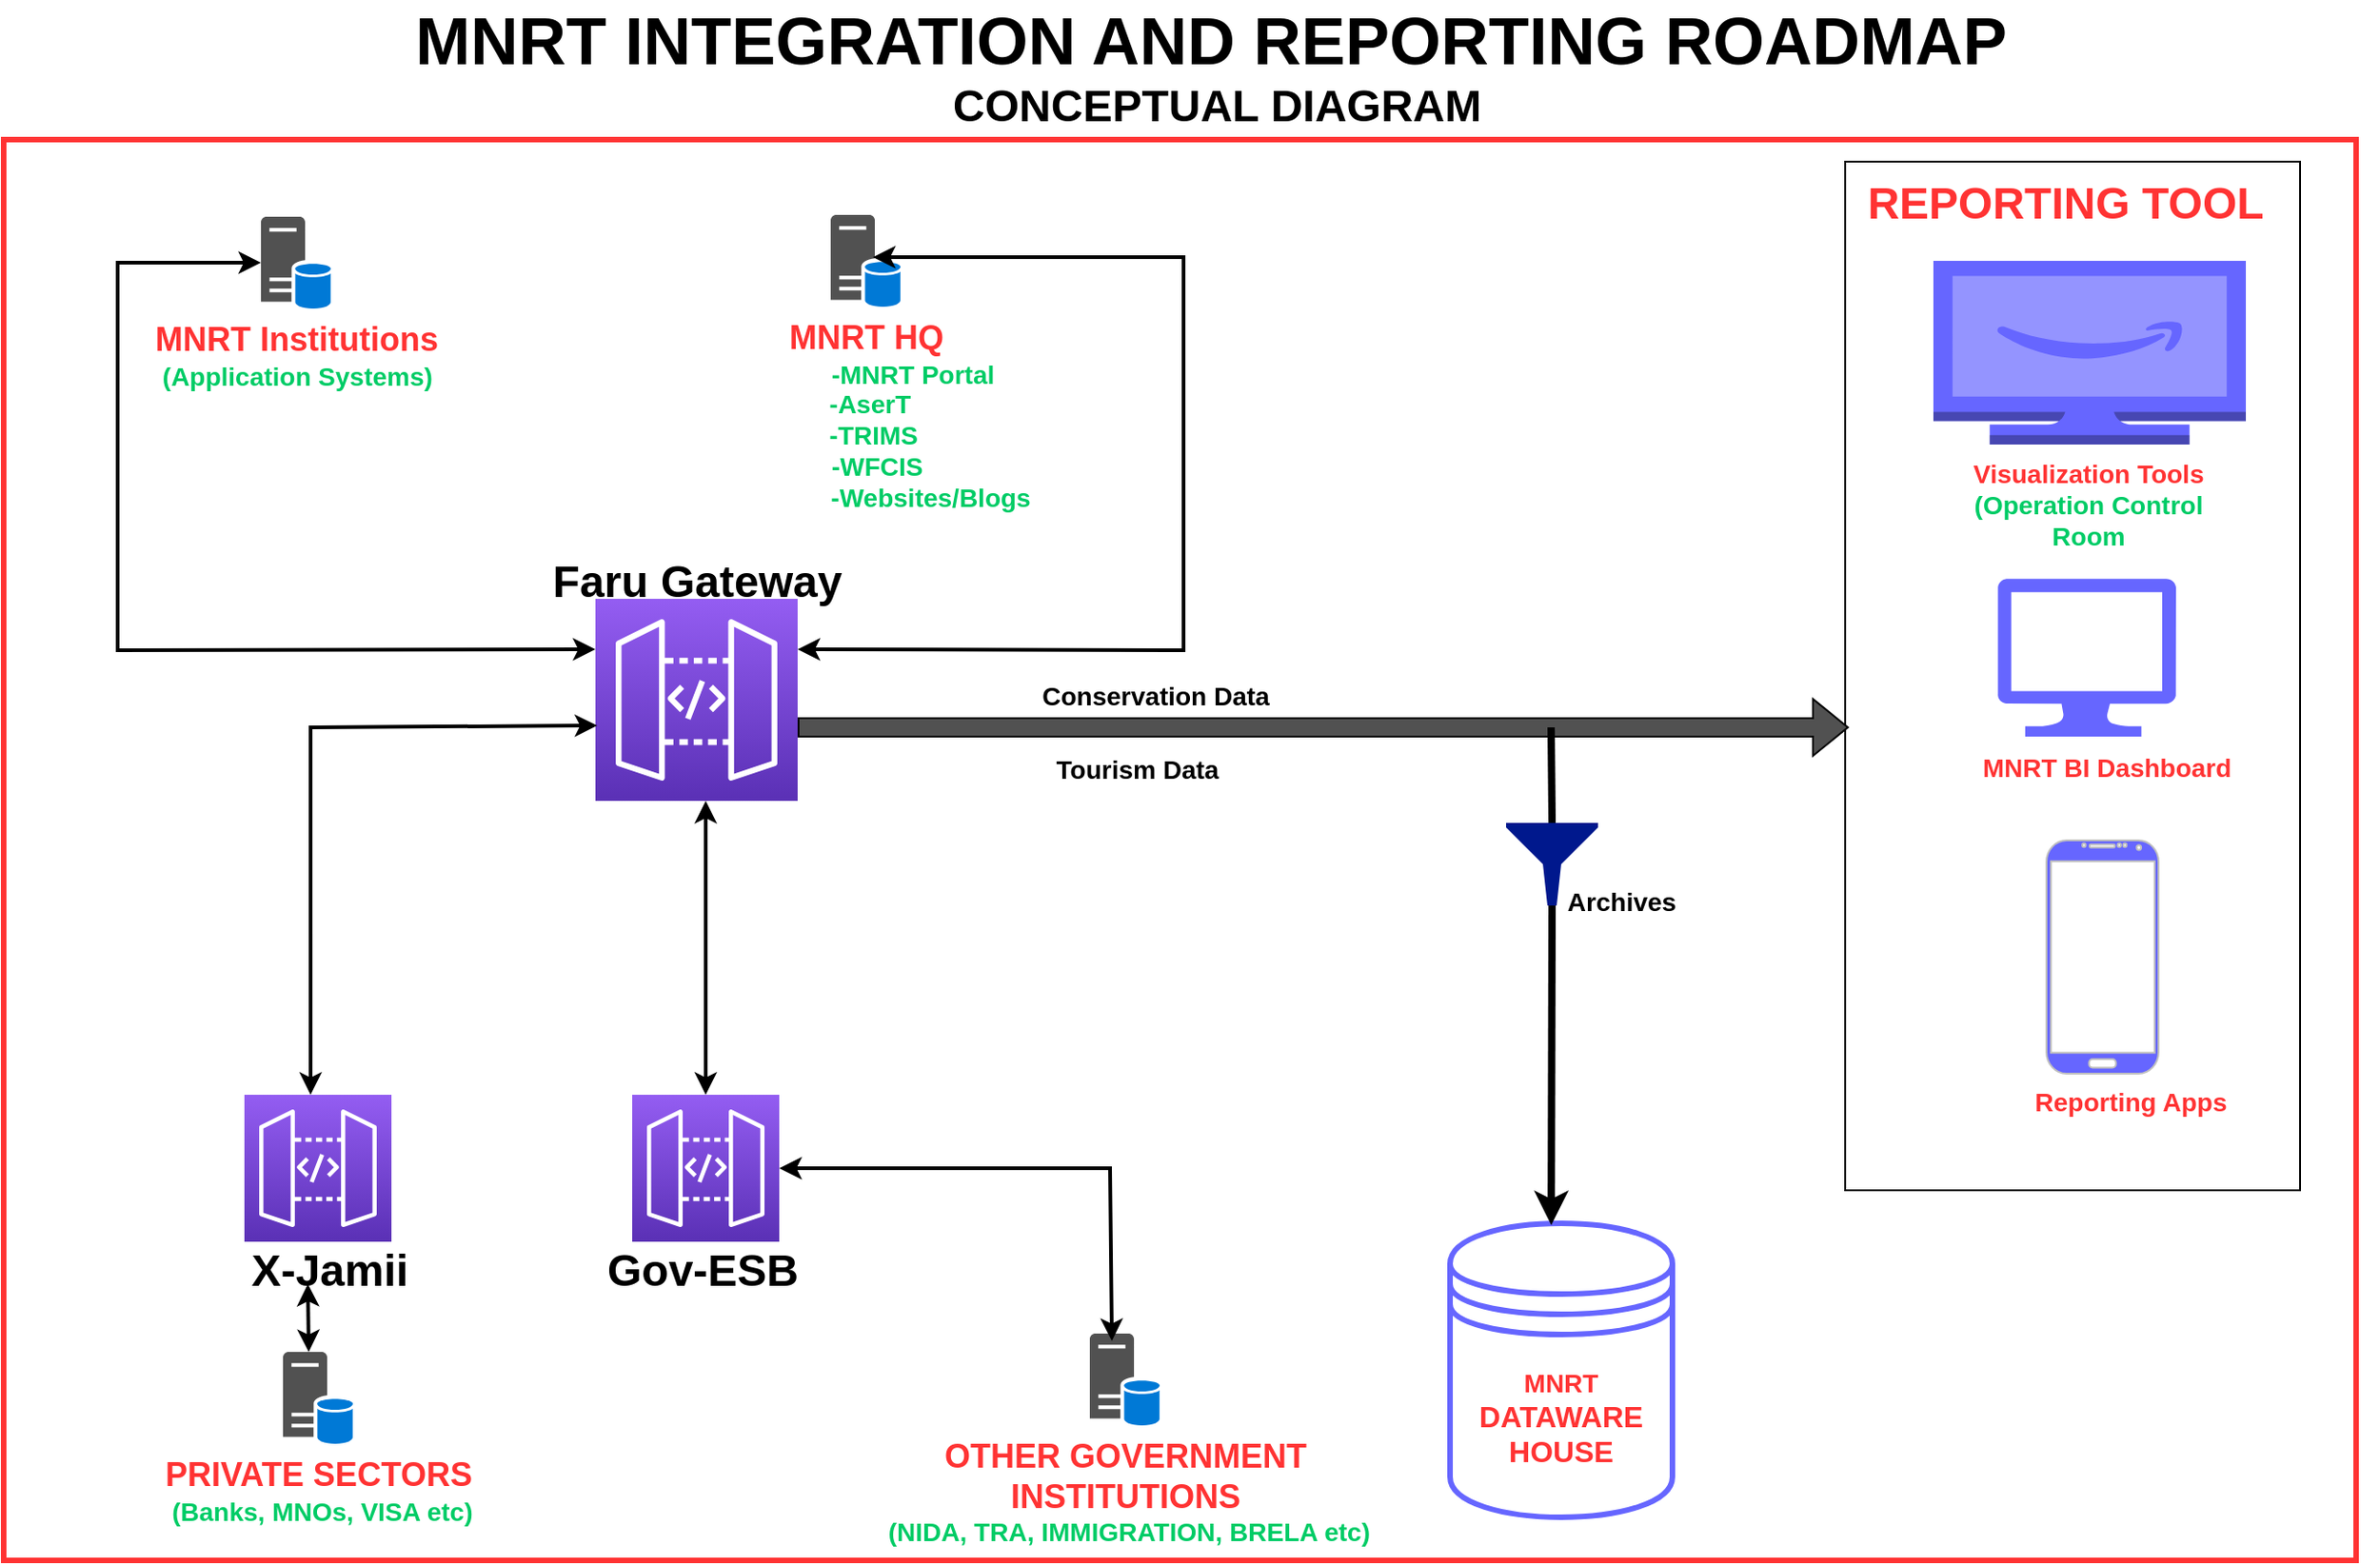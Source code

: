 <mxfile version="24.7.17">
  <diagram name="Page-1" id="alDKycs5oU3pcxEAZStF">
    <mxGraphModel dx="3120" dy="893" grid="1" gridSize="10" guides="1" tooltips="1" connect="1" arrows="1" fold="1" page="1" pageScale="1" pageWidth="850" pageHeight="1100" math="0" shadow="0">
      <root>
        <mxCell id="0" />
        <mxCell id="1" parent="0" />
        <mxCell id="bv6qjs0hTHORihQvAECl-1" value="" style="rounded=0;whiteSpace=wrap;html=1;strokeColor=#FF3333;dashed=2;fillColor=none;strokeWidth=3;" parent="1" vertex="1">
          <mxGeometry x="-1602" y="120" width="1280" height="773.5" as="geometry" />
        </mxCell>
        <mxCell id="4XTPGP9FqWyqA6gIsmBm-15" value="" style="rounded=0;whiteSpace=wrap;html=1;" parent="1" vertex="1">
          <mxGeometry x="-600" y="132" width="247.5" height="560" as="geometry" />
        </mxCell>
        <mxCell id="bv6qjs0hTHORihQvAECl-8" value="" style="sketch=0;points=[[0,0,0,0,0],[0,0.25,0,0,0],[0,0.5,0,0,0],[0,0.75,0,0,0],[0,1,0,0,0],[0.25,0,0,0,0],[0.25,1,0,0,0],[0.5,0,0,0,0],[0.5,1,0,0,0],[0.75,0,0,0,0],[0.75,1,0,0,0],[1,0,0,0,0],[1,0.25,0,0,0],[1,0.5,0,0,0],[1,0.75,0,0,0],[1,1,0,0,0]];outlineConnect=0;fontColor=#232F3E;gradientColor=#945DF2;gradientDirection=north;fillColor=#5A30B5;strokeColor=#ffffff;dashed=0;verticalLabelPosition=top;verticalAlign=top;align=center;html=1;fontSize=12;fontStyle=0;aspect=fixed;shape=mxgraph.aws4.resourceIcon;resIcon=mxgraph.aws4.api_gateway;" parent="1" vertex="1">
          <mxGeometry x="-1280" y="370" width="110" height="110" as="geometry" />
        </mxCell>
        <mxCell id="bv6qjs0hTHORihQvAECl-11" value="" style="verticalLabelPosition=bottom;html=1;verticalAlign=top;align=center;strokeColor=none;fillColor=#6666FF;shape=mxgraph.azure.computer;pointerEvents=1;" parent="1" vertex="1">
          <mxGeometry x="-517" y="359" width="97" height="86" as="geometry" />
        </mxCell>
        <mxCell id="bv6qjs0hTHORihQvAECl-20" value="" style="shape=image;html=1;verticalAlign=top;verticalLabelPosition=bottom;labelBackgroundColor=#ffffff;imageAspect=0;aspect=fixed;image=https://cdn0.iconfinder.com/data/icons/business-startup-10/50/60-128.png" parent="1" vertex="1">
          <mxGeometry x="-497" y="365" width="58" height="58" as="geometry" />
        </mxCell>
        <mxCell id="bv6qjs0hTHORihQvAECl-27" value="&lt;div&gt;&lt;font style=&quot;font-size: 14px;&quot;&gt;&lt;b&gt;&lt;font color=&quot;#ff3333&quot;&gt;MNRT&lt;/font&gt;&lt;/b&gt;&lt;/font&gt;&lt;/div&gt;&lt;div&gt;&lt;font size=&quot;3&quot; color=&quot;#ff3333&quot;&gt;&lt;b&gt;DATAWARE HOUSE&lt;/b&gt;&lt;br&gt;&lt;/font&gt;&lt;/div&gt;" style="shape=datastore;whiteSpace=wrap;html=1;strokeWidth=3;strokeColor=#6666FF;" parent="1" vertex="1">
          <mxGeometry x="-815" y="710" width="121" height="160" as="geometry" />
        </mxCell>
        <mxCell id="bv6qjs0hTHORihQvAECl-29" value="&lt;div&gt;&lt;b&gt;&lt;font style=&quot;font-size: 18px;&quot; color=&quot;#ff3333&quot;&gt;MNRT Institutions&lt;br&gt;&lt;/font&gt;&lt;/b&gt;&lt;/div&gt;&lt;div align=&quot;left&quot;&gt;&lt;b&gt;&lt;font style=&quot;font-size: 14px;&quot; color=&quot;#00cc66&quot;&gt;&amp;nbsp;(Application Systems)&lt;br&gt;&lt;/font&gt;&lt;/b&gt;&lt;/div&gt;" style="sketch=0;pointerEvents=1;shadow=0;dashed=0;html=1;strokeColor=none;labelPosition=center;verticalLabelPosition=bottom;verticalAlign=top;align=center;fillColor=#515151;shape=mxgraph.mscae.system_center.primary_site" parent="1" vertex="1">
          <mxGeometry x="-1462" y="162" width="38" height="50" as="geometry" />
        </mxCell>
        <mxCell id="1rtqqvMdxupV1CVTJnT_-3" value="&lt;b&gt;&lt;font style=&quot;font-size: 24px;&quot;&gt;Faru Gateway&lt;/font&gt;&lt;/b&gt;" style="text;html=1;align=center;verticalAlign=middle;resizable=0;points=[];autosize=1;strokeColor=none;fillColor=none;color=ffffff" parent="1" vertex="1">
          <mxGeometry x="-1315" y="341" width="180" height="40" as="geometry" />
        </mxCell>
        <mxCell id="1rtqqvMdxupV1CVTJnT_-4" value="" style="sketch=0;points=[[0,0,0,0,0],[0,0.25,0,0,0],[0,0.5,0,0,0],[0,0.75,0,0,0],[0,1,0,0,0],[0.25,0,0,0,0],[0.25,1,0,0,0],[0.5,0,0,0,0],[0.5,1,0,0,0],[0.75,0,0,0,0],[0.75,1,0,0,0],[1,0,0,0,0],[1,0.25,0,0,0],[1,0.5,0,0,0],[1,0.75,0,0,0],[1,1,0,0,0]];outlineConnect=0;fontColor=#232F3E;gradientColor=#945DF2;gradientDirection=north;fillColor=#5A30B5;strokeColor=#ffffff;dashed=0;verticalLabelPosition=top;verticalAlign=top;align=center;html=1;fontSize=12;fontStyle=0;aspect=fixed;shape=mxgraph.aws4.resourceIcon;resIcon=mxgraph.aws4.api_gateway;" parent="1" vertex="1">
          <mxGeometry x="-1260" y="640" width="80" height="80" as="geometry" />
        </mxCell>
        <mxCell id="1rtqqvMdxupV1CVTJnT_-5" value="&lt;font style=&quot;font-size: 24px;&quot;&gt;&lt;b&gt;Gov-ESB&lt;/b&gt;&lt;/font&gt;" style="text;html=1;align=center;verticalAlign=middle;resizable=0;points=[];autosize=1;strokeColor=none;fillColor=none;color=ffffff" parent="1" vertex="1">
          <mxGeometry x="-1287" y="716" width="130" height="40" as="geometry" />
        </mxCell>
        <mxCell id="1rtqqvMdxupV1CVTJnT_-10" value="&lt;div&gt;&lt;b&gt;&lt;font style=&quot;font-size: 18px;&quot; color=&quot;#ff3333&quot;&gt;PRIVATE SECTORS&lt;/font&gt;&lt;/b&gt;&lt;/div&gt;&lt;div&gt;&lt;b&gt;&lt;font style=&quot;font-size: 14px;&quot; color=&quot;#00cc66&quot;&gt;&amp;nbsp;(Banks, MNOs, VISA etc)&lt;br&gt;&lt;/font&gt;&lt;/b&gt;&lt;/div&gt;" style="sketch=0;pointerEvents=1;shadow=0;dashed=0;html=1;strokeColor=none;labelPosition=center;verticalLabelPosition=bottom;verticalAlign=top;align=center;fillColor=#515151;shape=mxgraph.mscae.system_center.primary_site" parent="1" vertex="1">
          <mxGeometry x="-1450" y="780" width="38" height="50" as="geometry" />
        </mxCell>
        <mxCell id="1rtqqvMdxupV1CVTJnT_-15" value="&lt;div&gt;&lt;font style=&quot;font-size: 18px;&quot; color=&quot;#ff3333&quot;&gt;&lt;b&gt;MNRT HQ&lt;/b&gt;&lt;/font&gt;&lt;font size=&quot;3&quot; color=&quot;#ff3333&quot;&gt;&lt;b&gt;&lt;br&gt;&lt;/b&gt;&lt;/font&gt;&lt;/div&gt;&lt;div&gt;&lt;font style=&quot;font-size: 14px;&quot; color=&quot;#00cc66&quot;&gt;&lt;b&gt;&amp;nbsp;&amp;nbsp;&amp;nbsp;&amp;nbsp;&amp;nbsp;&amp;nbsp;&amp;nbsp;&amp;nbsp;&amp;nbsp;&amp;nbsp;&amp;nbsp;&amp;nbsp; -MNRT Portal&lt;br&gt;&lt;/b&gt;&lt;/font&gt;&lt;/div&gt;&lt;div&gt;&lt;font style=&quot;font-size: 14px;&quot; color=&quot;#00cc66&quot;&gt;&lt;b&gt;&amp;nbsp;-AserT&lt;/b&gt;&lt;/font&gt;&lt;font style=&quot;font-size: 14px;&quot; color=&quot;#00cc66&quot;&gt;&lt;b&gt;&lt;br&gt;&lt;/b&gt;&lt;/font&gt;&lt;/div&gt;&lt;div&gt;&lt;font style=&quot;font-size: 14px;&quot; color=&quot;#00cc66&quot;&gt;&lt;b&gt;&amp;nbsp; -TRIMS&lt;br&gt;&lt;/b&gt;&lt;/font&gt;&lt;/div&gt;&lt;div&gt;&lt;font style=&quot;font-size: 14px;&quot; color=&quot;#00cc66&quot;&gt;&lt;b&gt;&amp;nbsp;&amp;nbsp; -WFCIS&lt;/b&gt;&lt;/font&gt;&lt;/div&gt;&lt;div&gt;&lt;font style=&quot;font-size: 14px;&quot; color=&quot;#00cc66&quot;&gt;&lt;b&gt;&amp;nbsp;&amp;nbsp;&amp;nbsp;&amp;nbsp;&amp;nbsp;&amp;nbsp;&amp;nbsp;&amp;nbsp;&amp;nbsp;&amp;nbsp;&amp;nbsp;&amp;nbsp;&amp;nbsp;&amp;nbsp;&amp;nbsp;&amp;nbsp;&amp;nbsp; -Websites/Blogs&lt;/b&gt;&lt;/font&gt;&lt;/div&gt;" style="sketch=0;pointerEvents=1;shadow=0;dashed=0;html=1;strokeColor=none;labelPosition=center;verticalLabelPosition=bottom;verticalAlign=top;align=center;fillColor=#515151;shape=mxgraph.mscae.system_center.primary_site" parent="1" vertex="1">
          <mxGeometry x="-1152" y="161" width="38" height="50" as="geometry" />
        </mxCell>
        <mxCell id="1rtqqvMdxupV1CVTJnT_-16" value="" style="endArrow=classic;startArrow=classic;html=1;rounded=0;shadow=0;strokeColor=default;strokeWidth=2;align=center;verticalAlign=middle;fontFamily=Helvetica;fontSize=11;fontColor=default;labelBackgroundColor=default;fillColor=#515151;exitX=0.263;exitY=0.08;exitDx=0;exitDy=0;exitPerimeter=0;entryX=0.009;entryY=0.627;entryDx=0;entryDy=0;entryPerimeter=0;" parent="1" target="bv6qjs0hTHORihQvAECl-8" edge="1">
          <mxGeometry width="50" height="50" relative="1" as="geometry">
            <mxPoint x="-1434.996" y="640" as="sourcePoint" />
            <mxPoint x="-1274.99" y="395.5" as="targetPoint" />
            <Array as="points">
              <mxPoint x="-1434.99" y="613" />
              <mxPoint x="-1435" y="440" />
            </Array>
          </mxGeometry>
        </mxCell>
        <mxCell id="1rtqqvMdxupV1CVTJnT_-18" value="" style="endArrow=classic;startArrow=classic;html=1;rounded=0;shadow=0;strokeColor=default;strokeWidth=2;align=center;verticalAlign=middle;fontFamily=Helvetica;fontSize=11;fontColor=default;labelBackgroundColor=default;fillColor=#515151;exitX=0.5;exitY=0;exitDx=0;exitDy=0;exitPerimeter=0;" parent="1" source="1rtqqvMdxupV1CVTJnT_-4" edge="1">
          <mxGeometry width="50" height="50" relative="1" as="geometry">
            <mxPoint x="-1220" y="603" as="sourcePoint" />
            <mxPoint x="-1220" y="480" as="targetPoint" />
            <Array as="points">
              <mxPoint x="-1220" y="503" />
            </Array>
          </mxGeometry>
        </mxCell>
        <mxCell id="1rtqqvMdxupV1CVTJnT_-19" style="edgeStyle=none;rounded=0;orthogonalLoop=1;jettySize=auto;html=1;entryX=0.5;entryY=0;entryDx=0;entryDy=0;entryPerimeter=0;shadow=0;strokeColor=default;strokeWidth=2;align=center;verticalAlign=middle;fontFamily=Helvetica;fontSize=11;fontColor=default;labelBackgroundColor=default;startArrow=classic;endArrow=classic;fillColor=#515151;" parent="1" source="1rtqqvMdxupV1CVTJnT_-4" target="1rtqqvMdxupV1CVTJnT_-4" edge="1">
          <mxGeometry relative="1" as="geometry" />
        </mxCell>
        <mxCell id="1rtqqvMdxupV1CVTJnT_-20" value="" style="endArrow=classic;startArrow=classic;html=1;rounded=0;shadow=0;strokeColor=default;strokeWidth=2;align=center;verticalAlign=middle;fontFamily=Helvetica;fontSize=11;fontColor=default;labelBackgroundColor=default;fillColor=#515151;entryX=0;entryY=0.5;entryDx=0;entryDy=0;entryPerimeter=0;exitX=0;exitY=0.25;exitDx=0;exitDy=0;exitPerimeter=0;" parent="1" source="bv6qjs0hTHORihQvAECl-8" target="bv6qjs0hTHORihQvAECl-29" edge="1">
          <mxGeometry width="50" height="50" relative="1" as="geometry">
            <mxPoint x="-1276" y="530" as="sourcePoint" />
            <mxPoint x="-1363" y="186" as="targetPoint" />
            <Array as="points">
              <mxPoint x="-1540" y="398" />
              <mxPoint x="-1540" y="187" />
            </Array>
          </mxGeometry>
        </mxCell>
        <mxCell id="1rtqqvMdxupV1CVTJnT_-21" value="" style="endArrow=classic;startArrow=classic;html=1;rounded=0;shadow=0;strokeColor=default;strokeWidth=2;align=center;verticalAlign=middle;fontFamily=Helvetica;fontSize=11;fontColor=default;labelBackgroundColor=default;fillColor=#515151;exitX=1;exitY=0.25;exitDx=0;exitDy=0;exitPerimeter=0;entryX=0.605;entryY=0.46;entryDx=0;entryDy=0;entryPerimeter=0;" parent="1" source="bv6qjs0hTHORihQvAECl-8" target="1rtqqvMdxupV1CVTJnT_-15" edge="1">
          <mxGeometry width="50" height="50" relative="1" as="geometry">
            <mxPoint x="-1220" y="402" as="sourcePoint" />
            <mxPoint x="-1220" y="242" as="targetPoint" />
            <Array as="points">
              <mxPoint x="-960" y="398" />
              <mxPoint x="-960" y="290" />
              <mxPoint x="-960" y="184" />
            </Array>
          </mxGeometry>
        </mxCell>
        <mxCell id="1rtqqvMdxupV1CVTJnT_-25" value="" style="verticalLabelPosition=bottom;verticalAlign=top;html=1;shadow=0;dashed=0;strokeWidth=1;shape=mxgraph.android.phone2;strokeColor=#c0c0c0;fontFamily=Helvetica;fontSize=11;fontColor=default;labelBackgroundColor=default;fillColor=#6666FF;" parent="1" vertex="1">
          <mxGeometry x="-490.5" y="501.5" width="61" height="127" as="geometry" />
        </mxCell>
        <mxCell id="1rtqqvMdxupV1CVTJnT_-26" value="&lt;font style=&quot;font-size: 14px;&quot; color=&quot;#ff3333&quot;&gt;&lt;b&gt;Reporting Apps&lt;br&gt;&lt;/b&gt;&lt;/font&gt;" style="text;html=1;align=center;verticalAlign=middle;whiteSpace=wrap;rounded=0;fontFamily=Helvetica;fontSize=11;fontColor=default;labelBackgroundColor=default;" parent="1" vertex="1">
          <mxGeometry x="-517" y="628.5" width="144.5" height="30" as="geometry" />
        </mxCell>
        <mxCell id="1rtqqvMdxupV1CVTJnT_-27" value="&lt;div&gt;&lt;b&gt;&lt;font style=&quot;font-size: 36px;&quot;&gt;MNRT INTEGRATION AND REPORTING ROADMAP&lt;/font&gt;&lt;/b&gt;&lt;/div&gt;&lt;div&gt;&lt;font style=&quot;font-size: 24px;&quot;&gt;&lt;b&gt;&lt;font&gt;&amp;nbsp;CONCEPTUAL DIAGRAM &lt;/font&gt;&lt;/b&gt;&lt;/font&gt;&lt;/div&gt;" style="text;html=1;align=center;verticalAlign=middle;whiteSpace=wrap;rounded=0;fontFamily=Helvetica;fontSize=11;fontColor=default;labelBackgroundColor=default;" parent="1" vertex="1">
          <mxGeometry x="-1580" y="50" width="1270" height="60" as="geometry" />
        </mxCell>
        <mxCell id="4XTPGP9FqWyqA6gIsmBm-3" value="&lt;b&gt;&lt;font style=&quot;font-size: 14px;&quot;&gt;Conservation Data&lt;/font&gt;&lt;/b&gt;" style="text;html=1;align=center;verticalAlign=middle;whiteSpace=wrap;rounded=0;" parent="1" vertex="1">
          <mxGeometry x="-1040" y="408" width="130" height="30" as="geometry" />
        </mxCell>
        <mxCell id="4XTPGP9FqWyqA6gIsmBm-4" value="&lt;font style=&quot;font-size: 14px;&quot;&gt;&lt;b&gt;Tourism Data&lt;/b&gt;&lt;/font&gt;" style="text;html=1;align=center;verticalAlign=middle;whiteSpace=wrap;rounded=0;" parent="1" vertex="1">
          <mxGeometry x="-1050" y="448" width="130" height="30" as="geometry" />
        </mxCell>
        <mxCell id="4XTPGP9FqWyqA6gIsmBm-5" value="&lt;div&gt;&lt;b&gt;&lt;font style=&quot;font-size: 18px;&quot; color=&quot;#ff3333&quot;&gt;OTHER GOVERNMENT&lt;/font&gt;&lt;/b&gt;&lt;/div&gt;&lt;div&gt;&lt;b&gt;&lt;font style=&quot;font-size: 18px;&quot; color=&quot;#ff3333&quot;&gt;INSTITUTIONS&lt;br&gt;&lt;/font&gt;&lt;/b&gt;&lt;/div&gt;&lt;div&gt;&lt;b&gt;&lt;font style=&quot;font-size: 14px;&quot; color=&quot;#00cc66&quot;&gt;&amp;nbsp;(NIDA, TRA, IMMIGRATION, BRELA etc)&lt;br&gt;&lt;/font&gt;&lt;/b&gt;&lt;/div&gt;" style="sketch=0;pointerEvents=1;shadow=0;dashed=0;html=1;strokeColor=none;labelPosition=center;verticalLabelPosition=bottom;verticalAlign=top;align=center;fillColor=#515151;shape=mxgraph.mscae.system_center.primary_site" parent="1" vertex="1">
          <mxGeometry x="-1011" y="770" width="38" height="50" as="geometry" />
        </mxCell>
        <mxCell id="4XTPGP9FqWyqA6gIsmBm-8" value="" style="endArrow=classic;startArrow=classic;html=1;rounded=0;shadow=0;strokeColor=default;strokeWidth=2;align=center;verticalAlign=middle;fontFamily=Helvetica;fontSize=11;fontColor=default;labelBackgroundColor=default;fillColor=#515151;entryX=1;entryY=0.5;entryDx=0;entryDy=0;entryPerimeter=0;exitX=0.316;exitY=0.08;exitDx=0;exitDy=0;exitPerimeter=0;" parent="1" target="1rtqqvMdxupV1CVTJnT_-4" edge="1" source="4XTPGP9FqWyqA6gIsmBm-5">
          <mxGeometry width="50" height="50" relative="1" as="geometry">
            <mxPoint x="-1000" y="695" as="sourcePoint" />
            <mxPoint x="-958" y="561" as="targetPoint" />
            <Array as="points">
              <mxPoint x="-1000" y="680" />
            </Array>
          </mxGeometry>
        </mxCell>
        <mxCell id="4XTPGP9FqWyqA6gIsmBm-12" value="" style="outlineConnect=0;dashed=0;verticalLabelPosition=bottom;verticalAlign=top;align=center;html=1;shape=mxgraph.aws3.fire_tv;fillColor=#6666FF;gradientColor=none;" parent="1" vertex="1">
          <mxGeometry x="-552" y="186" width="170" height="100" as="geometry" />
        </mxCell>
        <mxCell id="4XTPGP9FqWyqA6gIsmBm-13" value="&lt;div&gt;&lt;font style=&quot;font-size: 14px;&quot; color=&quot;#ff3333&quot;&gt;&lt;b&gt;Visualization Tools&lt;/b&gt;&lt;/font&gt;&lt;/div&gt;&lt;b&gt;&lt;font style=&quot;font-size: 14px;&quot; color=&quot;#00cc66&quot;&gt;(Operation Control Room&lt;br&gt;&lt;/font&gt;&lt;/b&gt;" style="text;html=1;align=center;verticalAlign=middle;whiteSpace=wrap;rounded=0;fontFamily=Helvetica;fontSize=11;fontColor=default;labelBackgroundColor=default;" parent="1" vertex="1">
          <mxGeometry x="-540.25" y="304" width="144.5" height="30" as="geometry" />
        </mxCell>
        <mxCell id="4XTPGP9FqWyqA6gIsmBm-14" value="&lt;font color=&quot;#ff3333&quot; style=&quot;font-size: 14px;&quot;&gt;&lt;b&gt;MNRT BI Dashboard&lt;br&gt;&lt;/b&gt;&lt;/font&gt;" style="text;html=1;align=center;verticalAlign=middle;whiteSpace=wrap;rounded=0;fontFamily=Helvetica;fontSize=11;fontColor=default;labelBackgroundColor=default;" parent="1" vertex="1">
          <mxGeometry x="-530.25" y="447" width="144.5" height="30" as="geometry" />
        </mxCell>
        <mxCell id="4XTPGP9FqWyqA6gIsmBm-16" value="&lt;b&gt;&lt;font style=&quot;font-size: 24px;&quot; color=&quot;#ff3333&quot;&gt;REPORTING TOOL&lt;/font&gt;&lt;font size=&quot;3&quot; color=&quot;#ff3333&quot;&gt;&lt;br&gt;&lt;/font&gt;&lt;/b&gt;" style="text;html=1;align=center;verticalAlign=middle;whiteSpace=wrap;rounded=0;fontFamily=Helvetica;fontSize=11;fontColor=default;labelBackgroundColor=default;" parent="1" vertex="1">
          <mxGeometry x="-590" y="140" width="220" height="30" as="geometry" />
        </mxCell>
        <mxCell id="4XTPGP9FqWyqA6gIsmBm-18" value="" style="shape=flexArrow;endArrow=classic;html=1;rounded=0;entryX=0.008;entryY=0.55;entryDx=0;entryDy=0;entryPerimeter=0;fillColor=#515151;" parent="1" target="4XTPGP9FqWyqA6gIsmBm-15" edge="1">
          <mxGeometry width="50" height="50" relative="1" as="geometry">
            <mxPoint x="-1170" y="440" as="sourcePoint" />
            <mxPoint x="-640" y="430" as="targetPoint" />
          </mxGeometry>
        </mxCell>
        <mxCell id="wswhTcmAmgkBsK6IhGsY-4" value="" style="sketch=0;points=[[0,0,0,0,0],[0,0.25,0,0,0],[0,0.5,0,0,0],[0,0.75,0,0,0],[0,1,0,0,0],[0.25,0,0,0,0],[0.25,1,0,0,0],[0.5,0,0,0,0],[0.5,1,0,0,0],[0.75,0,0,0,0],[0.75,1,0,0,0],[1,0,0,0,0],[1,0.25,0,0,0],[1,0.5,0,0,0],[1,0.75,0,0,0],[1,1,0,0,0]];outlineConnect=0;fontColor=#232F3E;gradientColor=#945DF2;gradientDirection=north;fillColor=#5A30B5;strokeColor=#ffffff;dashed=0;verticalLabelPosition=top;verticalAlign=top;align=center;html=1;fontSize=12;fontStyle=0;aspect=fixed;shape=mxgraph.aws4.resourceIcon;resIcon=mxgraph.aws4.api_gateway;" vertex="1" parent="1">
          <mxGeometry x="-1471" y="640" width="80" height="80" as="geometry" />
        </mxCell>
        <mxCell id="wswhTcmAmgkBsK6IhGsY-8" value="" style="sketch=0;aspect=fixed;pointerEvents=1;shadow=0;dashed=0;html=1;strokeColor=none;labelPosition=center;verticalLabelPosition=bottom;verticalAlign=top;align=center;fillColor=#00188D;shape=mxgraph.mscae.enterprise.filter" vertex="1" parent="1">
          <mxGeometry x="-784.5" y="492" width="50" height="45" as="geometry" />
        </mxCell>
        <mxCell id="wswhTcmAmgkBsK6IhGsY-14" value="" style="endArrow=none;html=1;rounded=0;exitX=0.5;exitY=0;exitDx=0;exitDy=0;exitPerimeter=0;strokeWidth=4;" edge="1" parent="1" source="wswhTcmAmgkBsK6IhGsY-8">
          <mxGeometry width="50" height="50" relative="1" as="geometry">
            <mxPoint x="-790" y="520" as="sourcePoint" />
            <mxPoint x="-760" y="440" as="targetPoint" />
          </mxGeometry>
        </mxCell>
        <mxCell id="wswhTcmAmgkBsK6IhGsY-15" value="&lt;font style=&quot;font-size: 24px;&quot;&gt;&lt;b&gt;X-Jamii&lt;/b&gt;&lt;/font&gt;" style="text;html=1;align=center;verticalAlign=middle;resizable=0;points=[];autosize=1;strokeColor=none;fillColor=none;color=ffffff" vertex="1" parent="1">
          <mxGeometry x="-1480" y="716" width="110" height="40" as="geometry" />
        </mxCell>
        <mxCell id="wswhTcmAmgkBsK6IhGsY-17" value="" style="endArrow=classic;startArrow=classic;html=1;rounded=0;shadow=0;strokeColor=default;strokeWidth=2;align=center;verticalAlign=middle;fontFamily=Helvetica;fontSize=11;fontColor=default;labelBackgroundColor=default;fillColor=#515151;exitX=0.5;exitY=0;exitDx=0;exitDy=0;exitPerimeter=0;" edge="1" parent="1">
          <mxGeometry width="50" height="50" relative="1" as="geometry">
            <mxPoint x="-1436" y="780" as="sourcePoint" />
            <mxPoint x="-1436" y="743" as="targetPoint" />
            <Array as="points">
              <mxPoint x="-1436.5" y="743" />
            </Array>
          </mxGeometry>
        </mxCell>
        <mxCell id="wswhTcmAmgkBsK6IhGsY-18" value="" style="endArrow=classic;html=1;rounded=0;exitX=0.5;exitY=1;exitDx=0;exitDy=0;exitPerimeter=0;entryX=0.455;entryY=0.006;entryDx=0;entryDy=0;entryPerimeter=0;strokeWidth=4;" edge="1" parent="1" source="wswhTcmAmgkBsK6IhGsY-8" target="bv6qjs0hTHORihQvAECl-27">
          <mxGeometry width="50" height="50" relative="1" as="geometry">
            <mxPoint x="-1000" y="490" as="sourcePoint" />
            <mxPoint x="-950" y="440" as="targetPoint" />
          </mxGeometry>
        </mxCell>
        <mxCell id="wswhTcmAmgkBsK6IhGsY-19" value="&lt;font style=&quot;font-size: 14px;&quot;&gt;&lt;b&gt;Archives&lt;/b&gt;&lt;/font&gt;" style="text;html=1;align=center;verticalAlign=middle;whiteSpace=wrap;rounded=0;" vertex="1" parent="1">
          <mxGeometry x="-764" y="520" width="84.5" height="30" as="geometry" />
        </mxCell>
      </root>
    </mxGraphModel>
  </diagram>
</mxfile>
